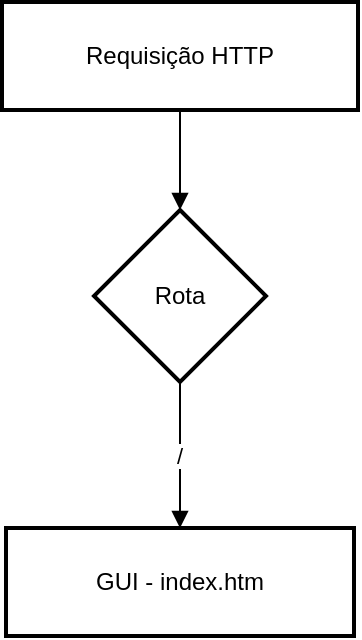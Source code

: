 <mxfile version="26.0.16">
  <diagram name="Página-1" id="ktglUdjwXFE6R52l0teu">
    <mxGraphModel>
      <root>
        <mxCell id="0" />
        <mxCell id="1" parent="0" />
        <mxCell id="2" value="Requisição HTTP" style="whiteSpace=wrap;strokeWidth=2;" vertex="1" parent="1">
          <mxGeometry x="8" y="8" width="178" height="54" as="geometry" />
        </mxCell>
        <mxCell id="3" value="Rota" style="rhombus;strokeWidth=2;whiteSpace=wrap;" vertex="1" parent="1">
          <mxGeometry x="54" y="112" width="86" height="86" as="geometry" />
        </mxCell>
        <mxCell id="4" value="GUI - index.htm" style="whiteSpace=wrap;strokeWidth=2;" vertex="1" parent="1">
          <mxGeometry x="10" y="271" width="174" height="54" as="geometry" />
        </mxCell>
        <mxCell id="5" value="" style="curved=1;startArrow=none;endArrow=block;exitX=0.5;exitY=1;entryX=0.5;entryY=0;" edge="1" parent="1" source="2" target="3">
          <mxGeometry relative="1" as="geometry">
            <Array as="points" />
          </mxGeometry>
        </mxCell>
        <mxCell id="6" value="/" style="curved=1;startArrow=none;endArrow=block;exitX=0.5;exitY=1;entryX=0.5;entryY=0;" edge="1" parent="1" source="3" target="4">
          <mxGeometry relative="1" as="geometry">
            <Array as="points" />
          </mxGeometry>
        </mxCell>
      </root>
    </mxGraphModel>
  </diagram>
</mxfile>
